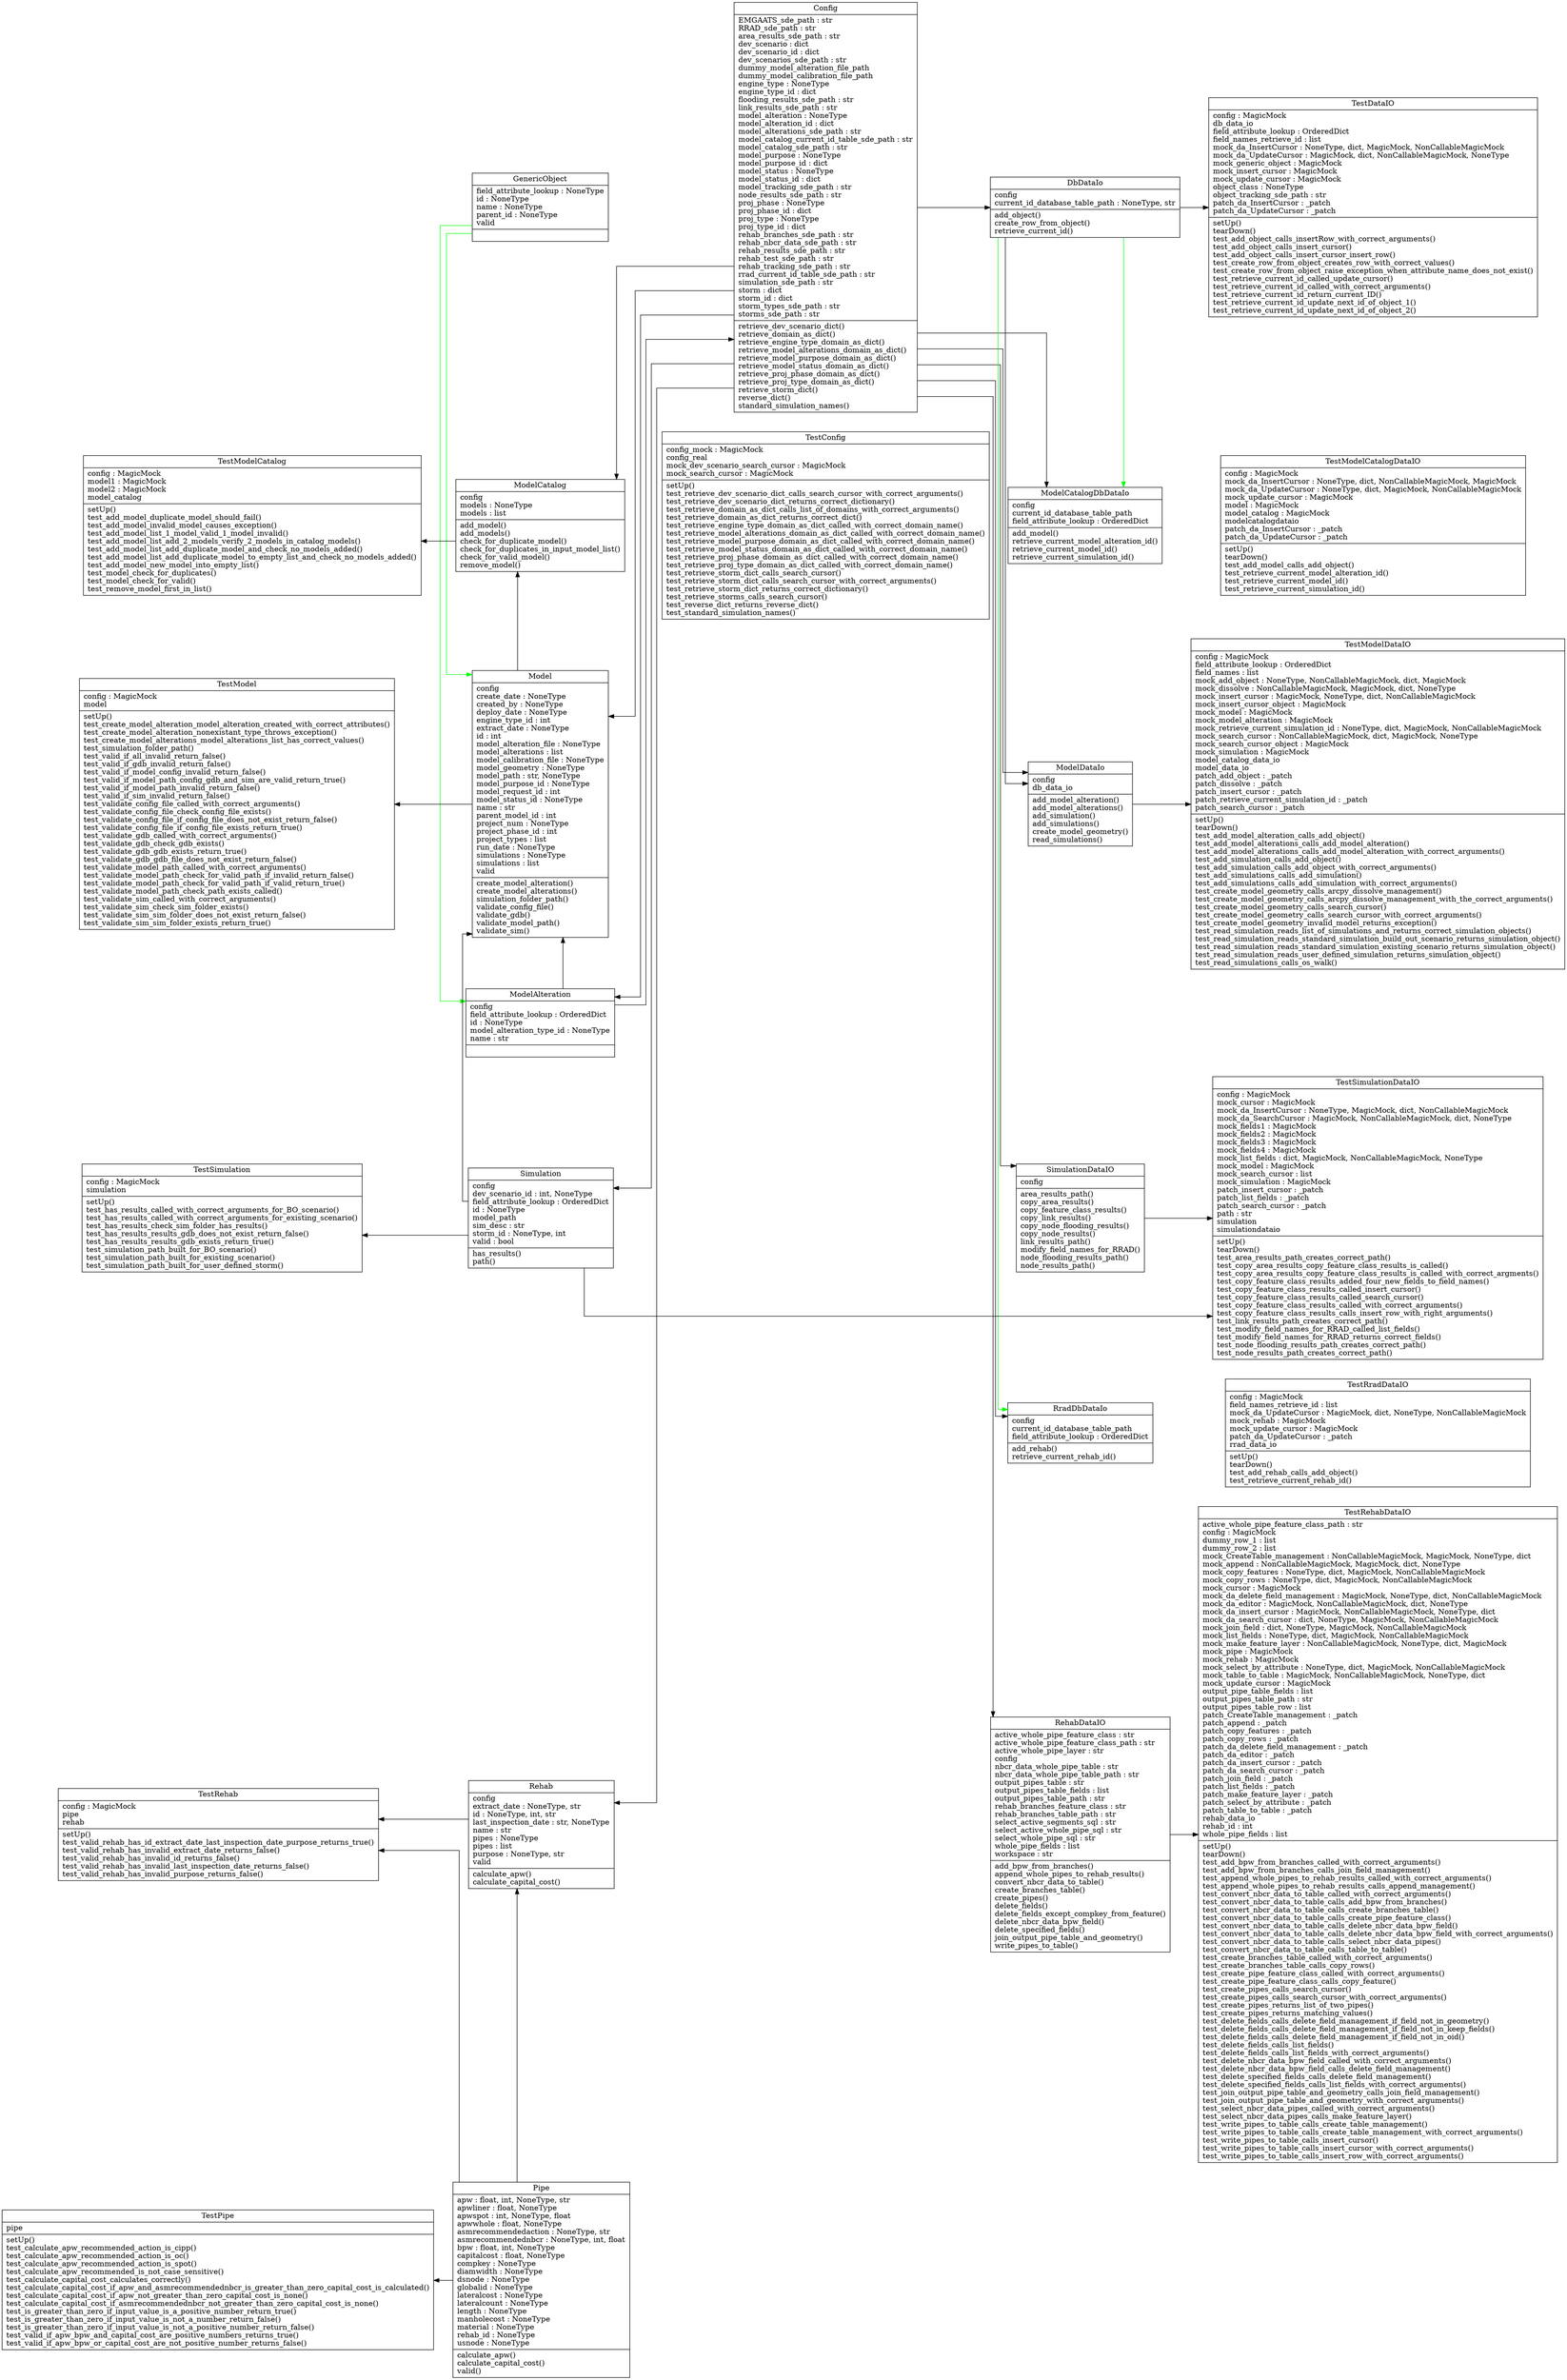 digraph "classes" {
charset="utf-8"
nodesep=0.5;
rankdir="TB";
edge [ constraint=False ];
splines="ortho";
"Config" [label="{Config|EMGAATS_sde_path : str\lRRAD_sde_path : str\larea_results_sde_path : str\ldev_scenario : dict\ldev_scenario_id : dict\ldev_scenarios_sde_path : str\ldummy_model_alteration_file_path\ldummy_model_calibration_file_path\lengine_type : NoneType\lengine_type_id : dict\lflooding_results_sde_path : str\llink_results_sde_path : str\lmodel_alteration : NoneType\lmodel_alteration_id : dict\lmodel_alterations_sde_path : str\lmodel_catalog_current_id_table_sde_path : str\lmodel_catalog_sde_path : str\lmodel_purpose : NoneType\lmodel_purpose_id : dict\lmodel_status : NoneType\lmodel_status_id : dict\lmodel_tracking_sde_path : str\lnode_results_sde_path : str\lproj_phase : NoneType\lproj_phase_id : dict\lproj_type : NoneType\lproj_type_id : dict\lrehab_branches_sde_path : str\lrehab_nbcr_data_sde_path : str\lrehab_results_sde_path : str\lrehab_test_sde_path : str\lrehab_tracking_sde_path : str\lrrad_current_id_table_sde_path : str\lsimulation_sde_path : str\lstorm : dict\lstorm_id : dict\lstorm_types_sde_path : str\lstorms_sde_path : str\l|retrieve_dev_scenario_dict()\lretrieve_domain_as_dict()\lretrieve_engine_type_domain_as_dict()\lretrieve_model_alterations_domain_as_dict()\lretrieve_model_purpose_domain_as_dict()\lretrieve_model_status_domain_as_dict()\lretrieve_proj_phase_domain_as_dict()\lretrieve_proj_type_domain_as_dict()\lretrieve_storm_dict()\lreverse_dict()\lstandard_simulation_names()\l}", shape="record"];
"DbDataIo" [label="{DbDataIo|config\lcurrent_id_database_table_path : NoneType, str\l|add_object()\lcreate_row_from_object()\lretrieve_current_id()\l}", shape="record"];
"GenericObject" [label="{GenericObject|field_attribute_lookup : NoneType\lid : NoneType\lname : NoneType\lparent_id : NoneType\lvalid\l|}", shape="record"];
"Model" [label="{Model|config\lcreate_date : NoneType\lcreated_by : NoneType\ldeploy_date : NoneType\lengine_type_id : int\lextract_date : NoneType\lid : int\lmodel_alteration_file : NoneType\lmodel_alterations : list\lmodel_calibration_file : NoneType\lmodel_geometry : NoneType\lmodel_path : str, NoneType\lmodel_purpose_id : NoneType\lmodel_request_id : int\lmodel_status_id : NoneType\lname : str\lparent_model_id : int\lproject_num : NoneType\lproject_phase_id : int\lproject_types : list\lrun_date : NoneType\lsimulations : NoneType\lsimulations : list\lvalid\l|create_model_alteration()\lcreate_model_alterations()\lsimulation_folder_path()\lvalidate_config_file()\lvalidate_gdb()\lvalidate_model_path()\lvalidate_sim()\l}", shape="record"];
"ModelAlteration" [label="{ModelAlteration|config\lfield_attribute_lookup : OrderedDict\lid : NoneType\lmodel_alteration_type_id : NoneType\lname : str\l|}", shape="record"];
"ModelCatalog" [label="{ModelCatalog|config\lmodels : NoneType\lmodels : list\l|add_model()\ladd_models()\lcheck_for_duplicate_model()\lcheck_for_duplicates_in_input_model_list()\lcheck_for_valid_model()\lremove_model()\l}", shape="record"];
"ModelCatalogDbDataIo" [label="{ModelCatalogDbDataIo|config\lcurrent_id_database_table_path\lfield_attribute_lookup : OrderedDict\l|add_model()\lretrieve_current_model_alteration_id()\lretrieve_current_model_id()\lretrieve_current_simulation_id()\l}", shape="record"];
"ModelDataIo" [label="{ModelDataIo|config\ldb_data_io\l|add_model_alteration()\ladd_model_alterations()\ladd_simulation()\ladd_simulations()\lcreate_model_geometry()\lread_simulations()\l}", shape="record"];
"Pipe" [label="{Pipe|apw : float, int, NoneType, str\lapwliner : float, NoneType\lapwspot : int, NoneType, float\lapwwhole : float, NoneType\lasmrecommendedaction : NoneType, str\lasmrecommendednbcr : NoneType, int, float\lbpw : float, int, NoneType\lcapitalcost : float, NoneType\lcompkey : NoneType\ldiamwidth : NoneType\ldsnode : NoneType\lglobalid : NoneType\llateralcost : NoneType\llateralcount : NoneType\llength : NoneType\lmanholecost : NoneType\lmaterial : NoneType\lrehab_id : NoneType\lusnode : NoneType\l|calculate_apw()\lcalculate_capital_cost()\lvalid()\l}", shape="record"];
"Rehab" [label="{Rehab|config\lextract_date : NoneType, str\lid : NoneType, int, str\llast_inspection_date : str, NoneType\lname : str\lpipes : NoneType\lpipes : list\lpurpose : NoneType, str\lvalid\l|calculate_apw()\lcalculate_capital_cost()\l}", shape="record"];
"RehabDataIO" [label="{RehabDataIO|active_whole_pipe_feature_class : str\lactive_whole_pipe_feature_class_path : str\lactive_whole_pipe_layer : str\lconfig\lnbcr_data_whole_pipe_table : str\lnbcr_data_whole_pipe_table_path : str\loutput_pipes_table : str\loutput_pipes_table_fields : list\loutput_pipes_table_path : str\lrehab_branches_feature_class : str\lrehab_branches_table_path : str\lselect_active_segments_sql : str\lselect_active_whole_pipe_sql : str\lselect_whole_pipe_sql : str\lwhole_pipe_fields : list\lworkspace : str\l|add_bpw_from_branches()\lappend_whole_pipes_to_rehab_results()\lconvert_nbcr_data_to_table()\lcreate_branches_table()\lcreate_pipes()\ldelete_fields()\ldelete_fields_except_compkey_from_feature()\ldelete_nbcr_data_bpw_field()\ldelete_specified_fields()\ljoin_output_pipe_table_and_geometry()\lwrite_pipes_to_table()\l}", shape="record"];
"RradDbDataIo" [label="{RradDbDataIo|config\lcurrent_id_database_table_path\lfield_attribute_lookup : OrderedDict\l|add_rehab()\lretrieve_current_rehab_id()\l}", shape="record"];
"Simulation" [label="{Simulation|config\ldev_scenario_id : int, NoneType\lfield_attribute_lookup : OrderedDict\lid : NoneType\lmodel_path\lsim_desc : str\lstorm_id : NoneType, int\lvalid : bool\l|has_results()\lpath()\l}", shape="record"];
"SimulationDataIO" [label="{SimulationDataIO|config\l|area_results_path()\lcopy_area_results()\lcopy_feature_class_results()\lcopy_link_results()\lcopy_node_flooding_results()\lcopy_node_results()\llink_results_path()\lmodify_field_names_for_RRAD()\lnode_flooding_results_path()\lnode_results_path()\l}", shape="record"];
"TestConfig" [label="{TestConfig|config_mock : MagicMock\lconfig_real\lmock_dev_scenario_search_cursor : MagicMock\lmock_search_cursor : MagicMock\l|setUp()\ltest_retrieve_dev_scenario_dict_calls_search_cursor_with_correct_arguments()\ltest_retrieve_dev_scenario_dict_returns_correct_dictionary()\ltest_retrieve_domain_as_dict_calls_list_of_domains_with_correct_arguments()\ltest_retrieve_domain_as_dict_returns_correct_dict()\ltest_retrieve_engine_type_domain_as_dict_called_with_correct_domain_name()\ltest_retrieve_model_alterations_domain_as_dict_called_with_correct_domain_name()\ltest_retrieve_model_purpose_domain_as_dict_called_with_correct_domain_name()\ltest_retrieve_model_status_domain_as_dict_called_with_correct_domain_name()\ltest_retrieve_proj_phase_domain_as_dict_called_with_correct_domain_name()\ltest_retrieve_proj_type_domain_as_dict_called_with_correct_domain_name()\ltest_retrieve_storm_dict_calls_search_cursor()\ltest_retrieve_storm_dict_calls_search_cursor_with_correct_arguments()\ltest_retrieve_storm_dict_returns_correct_dictionary()\ltest_retrieve_storms_calls_search_cursor()\ltest_reverse_dict_returns_reverse_dict()\ltest_standard_simulation_names()\l}", shape="record"];
"TestDataIO" [label="{TestDataIO|config : MagicMock\ldb_data_io\lfield_attribute_lookup : OrderedDict\lfield_names_retrieve_id : list\lmock_da_InsertCursor : NoneType, dict, MagicMock, NonCallableMagicMock\lmock_da_UpdateCursor : MagicMock, dict, NonCallableMagicMock, NoneType\lmock_generic_object : MagicMock\lmock_insert_cursor : MagicMock\lmock_update_cursor : MagicMock\lobject_class : NoneType\lobject_tracking_sde_path : str\lpatch_da_InsertCursor : _patch\lpatch_da_UpdateCursor : _patch\l|setUp()\ltearDown()\ltest_add_object_calls_insertRow_with_correct_arguments()\ltest_add_object_calls_insert_cursor()\ltest_add_object_calls_insert_cursor_insert_row()\ltest_create_row_from_object_creates_row_with_correct_values()\ltest_create_row_from_object_raise_exception_when_attribute_name_does_not_exist()\ltest_retrieve_current_id_called_update_cursor()\ltest_retrieve_current_id_called_with_correct_arguments()\ltest_retrieve_current_id_return_current_ID()\ltest_retrieve_current_id_update_next_id_of_object_1()\ltest_retrieve_current_id_update_next_id_of_object_2()\l}", shape="record"];
"TestModel" [label="{TestModel|config : MagicMock\lmodel\l|setUp()\ltest_create_model_alteration_model_alteration_created_with_correct_attributes()\ltest_create_model_alteration_nonexistant_type_throws_exception()\ltest_create_model_alterations_model_alterations_list_has_correct_values()\ltest_simulation_folder_path()\ltest_valid_if_all_invalid_return_false()\ltest_valid_if_gdb_invalid_return_false()\ltest_valid_if_model_config_invalid_return_false()\ltest_valid_if_model_path_config_gdb_and_sim_are_valid_return_true()\ltest_valid_if_model_path_invalid_return_false()\ltest_valid_if_sim_invalid_return_false()\ltest_validate_config_file_called_with_correct_arguments()\ltest_validate_config_file_check_config_file_exists()\ltest_validate_config_file_if_config_file_does_not_exist_return_false()\ltest_validate_config_file_if_config_file_exists_return_true()\ltest_validate_gdb_called_with_correct_arguments()\ltest_validate_gdb_check_gdb_exists()\ltest_validate_gdb_gdb_exists_return_true()\ltest_validate_gdb_gdb_file_does_not_exist_return_false()\ltest_validate_model_path_called_with_correct_arguments()\ltest_validate_model_path_check_for_valid_path_if_invalid_return_false()\ltest_validate_model_path_check_for_valid_path_if_valid_return_true()\ltest_validate_model_path_check_path_exists_called()\ltest_validate_sim_called_with_correct_arguments()\ltest_validate_sim_check_sim_folder_exists()\ltest_validate_sim_sim_folder_does_not_exist_return_false()\ltest_validate_sim_sim_folder_exists_return_true()\l}", shape="record"];
"TestModelCatalog" [label="{TestModelCatalog|config : MagicMock\lmodel1 : MagicMock\lmodel2 : MagicMock\lmodel_catalog\l|setUp()\ltest_add_model_duplicate_model_should_fail()\ltest_add_model_invalid_model_causes_exception()\ltest_add_model_list_1_model_valid_1_model_invalid()\ltest_add_model_list_add_2_models_verify_2_models_in_catalog_models()\ltest_add_model_list_add_duplicate_model_and_check_no_models_added()\ltest_add_model_list_add_duplicate_model_to_empty_list_and_check_no_models_added()\ltest_add_model_new_model_into_empty_list()\ltest_model_check_for_duplicates()\ltest_model_check_for_valid()\ltest_remove_model_first_in_list()\l}", shape="record"];
"TestModelCatalogDataIO" [label="{TestModelCatalogDataIO|config : MagicMock\lmock_da_InsertCursor : NoneType, dict, NonCallableMagicMock, MagicMock\lmock_da_UpdateCursor : NoneType, dict, MagicMock, NonCallableMagicMock\lmock_update_cursor : MagicMock\lmodel : MagicMock\lmodel_catalog : MagicMock\lmodelcatalogdataio\lpatch_da_InsertCursor : _patch\lpatch_da_UpdateCursor : _patch\l|setUp()\ltearDown()\ltest_add_model_calls_add_object()\ltest_retrieve_current_model_alteration_id()\ltest_retrieve_current_model_id()\ltest_retrieve_current_simulation_id()\l}", shape="record"];
"TestModelDataIO" [label="{TestModelDataIO|config : MagicMock\lfield_attribute_lookup : OrderedDict\lfield_names : list\lmock_add_object : NoneType, NonCallableMagicMock, dict, MagicMock\lmock_dissolve : NonCallableMagicMock, MagicMock, dict, NoneType\lmock_insert_cursor : MagicMock, NoneType, dict, NonCallableMagicMock\lmock_insert_cursor_object : MagicMock\lmock_model : MagicMock\lmock_model_alteration : MagicMock\lmock_retrieve_current_simulation_id : NoneType, dict, MagicMock, NonCallableMagicMock\lmock_search_cursor : NonCallableMagicMock, dict, MagicMock, NoneType\lmock_search_cursor_object : MagicMock\lmock_simulation : MagicMock\lmodel_catalog_data_io\lmodel_data_io\lpatch_add_object : _patch\lpatch_dissolve : _patch\lpatch_insert_cursor : _patch\lpatch_retrieve_current_simulation_id : _patch\lpatch_search_cursor : _patch\l|setUp()\ltearDown()\ltest_add_model_alteration_calls_add_object()\ltest_add_model_alterations_calls_add_model_alteration()\ltest_add_model_alterations_calls_add_model_alteration_with_correct_arguments()\ltest_add_simulation_calls_add_object()\ltest_add_simulation_calls_add_object_with_correct_arguments()\ltest_add_simulations_calls_add_simulation()\ltest_add_simulations_calls_add_simulation_with_correct_arguments()\ltest_create_model_geometry_calls_arcpy_dissolve_management()\ltest_create_model_geometry_calls_arcpy_dissolve_management_with_the_correct_arguments()\ltest_create_model_geometry_calls_search_cursor()\ltest_create_model_geometry_calls_search_cursor_with_correct_arguments()\ltest_create_model_geometry_invalid_model_returns_exception()\ltest_read_simulation_reads_list_of_simulations_and_returns_correct_simulation_objects()\ltest_read_simulation_reads_standard_simulation_build_out_scenario_returns_simulation_object()\ltest_read_simulation_reads_standard_simulation_existing_scenario_returns_simulation_object()\ltest_read_simulation_reads_user_defined_simulation_returns_simulation_object()\ltest_read_simulations_calls_os_walk()\l}", shape="record"];
"TestPipe" [label="{TestPipe|pipe\l|setUp()\ltest_calculate_apw_recommended_action_is_cipp()\ltest_calculate_apw_recommended_action_is_oc()\ltest_calculate_apw_recommended_action_is_spot()\ltest_calculate_apw_recommended_is_not_case_sensitive()\ltest_calculate_capital_cost_calculates_correctly()\ltest_calculate_capital_cost_if_apw_and_asmrecommendednbcr_is_greater_than_zero_capital_cost_is_calculated()\ltest_calculate_capital_cost_if_apw_not_greater_than_zero_capital_cost_is_none()\ltest_calculate_capital_cost_if_asmrecommendednbcr_not_greater_than_zero_capital_cost_is_none()\ltest_is_greater_than_zero_if_input_value_is_a_positive_number_return_true()\ltest_is_greater_than_zero_if_input_value_is_not_a_number_return_false()\ltest_is_greater_than_zero_if_input_value_is_not_a_positive_number_return_false()\ltest_valid_if_apw_bpw_and_capital_cost_are_positive_numbers_returns_true()\ltest_valid_if_apw_bpw_or_capital_cost_are_not_positive_number_returns_false()\l}", shape="record"];
"TestRehab" [label="{TestRehab|config : MagicMock\lpipe\lrehab\l|setUp()\ltest_valid_rehab_has_id_extract_date_last_inspection_date_purpose_returns_true()\ltest_valid_rehab_has_invalid_extract_date_returns_false()\ltest_valid_rehab_has_invalid_id_returns_false()\ltest_valid_rehab_has_invalid_last_inspection_date_returns_false()\ltest_valid_rehab_has_invalid_purpose_returns_false()\l}", shape="record"];
"TestRehabDataIO" [label="{TestRehabDataIO|active_whole_pipe_feature_class_path : str\lconfig : MagicMock\ldummy_row_1 : list\ldummy_row_2 : list\lmock_CreateTable_management : NonCallableMagicMock, MagicMock, NoneType, dict\lmock_append : NonCallableMagicMock, MagicMock, dict, NoneType\lmock_copy_features : NoneType, dict, MagicMock, NonCallableMagicMock\lmock_copy_rows : NoneType, dict, MagicMock, NonCallableMagicMock\lmock_cursor : MagicMock\lmock_da_delete_field_management : MagicMock, NoneType, dict, NonCallableMagicMock\lmock_da_editor : MagicMock, NonCallableMagicMock, dict, NoneType\lmock_da_insert_cursor : MagicMock, NonCallableMagicMock, NoneType, dict\lmock_da_search_cursor : dict, NoneType, MagicMock, NonCallableMagicMock\lmock_join_field : dict, NoneType, MagicMock, NonCallableMagicMock\lmock_list_fields : NoneType, dict, MagicMock, NonCallableMagicMock\lmock_make_feature_layer : NonCallableMagicMock, NoneType, dict, MagicMock\lmock_pipe : MagicMock\lmock_rehab : MagicMock\lmock_select_by_attribute : NoneType, dict, MagicMock, NonCallableMagicMock\lmock_table_to_table : MagicMock, NonCallableMagicMock, NoneType, dict\lmock_update_cursor : MagicMock\loutput_pipe_table_fields : list\loutput_pipes_table_path : str\loutput_pipes_table_row : list\lpatch_CreateTable_management : _patch\lpatch_append : _patch\lpatch_copy_features : _patch\lpatch_copy_rows : _patch\lpatch_da_delete_field_management : _patch\lpatch_da_editor : _patch\lpatch_da_insert_cursor : _patch\lpatch_da_search_cursor : _patch\lpatch_join_field : _patch\lpatch_list_fields : _patch\lpatch_make_feature_layer : _patch\lpatch_select_by_attribute : _patch\lpatch_table_to_table : _patch\lrehab_data_io\lrehab_id : int\lwhole_pipe_fields : list\l|setUp()\ltearDown()\ltest_add_bpw_from_branches_called_with_correct_arguments()\ltest_add_bpw_from_branches_calls_join_field_management()\ltest_append_whole_pipes_to_rehab_results_called_with_correct_arguments()\ltest_append_whole_pipes_to_rehab_results_calls_append_management()\ltest_convert_nbcr_data_to_table_called_with_correct_arguments()\ltest_convert_nbcr_data_to_table_calls_add_bpw_from_branches()\ltest_convert_nbcr_data_to_table_calls_create_branches_table()\ltest_convert_nbcr_data_to_table_calls_create_pipe_feature_class()\ltest_convert_nbcr_data_to_table_calls_delete_nbcr_data_bpw_field()\ltest_convert_nbcr_data_to_table_calls_delete_nbcr_data_bpw_field_with_correct_arguments()\ltest_convert_nbcr_data_to_table_calls_select_nbcr_data_pipes()\ltest_convert_nbcr_data_to_table_calls_table_to_table()\ltest_create_branches_table_called_with_correct_arguments()\ltest_create_branches_table_calls_copy_rows()\ltest_create_pipe_feature_class_called_with_correct_arguments()\ltest_create_pipe_feature_class_calls_copy_feature()\ltest_create_pipes_calls_search_cursor()\ltest_create_pipes_calls_search_cursor_with_correct_arguments()\ltest_create_pipes_returns_list_of_two_pipes()\ltest_create_pipes_returns_matching_values()\ltest_delete_fields_calls_delete_field_management_if_field_not_in_geometry()\ltest_delete_fields_calls_delete_field_management_if_field_not_in_keep_fields()\ltest_delete_fields_calls_delete_field_management_if_field_not_in_oid()\ltest_delete_fields_calls_list_fields()\ltest_delete_fields_calls_list_fields_with_correct_arguments()\ltest_delete_nbcr_data_bpw_field_called_with_correct_arguments()\ltest_delete_nbcr_data_bpw_field_calls_delete_field_management()\ltest_delete_specified_fields_calls_delete_field_management()\ltest_delete_specified_fields_calls_list_fields_with_correct_arguments()\ltest_join_output_pipe_table_and_geometry_calls_join_field_management()\ltest_join_output_pipe_table_and_geometry_with_correct_arguments()\ltest_select_nbcr_data_pipes_called_with_correct_arguments()\ltest_select_nbcr_data_pipes_calls_make_feature_layer()\ltest_write_pipes_to_table_calls_create_table_management()\ltest_write_pipes_to_table_calls_create_table_management_with_correct_arguments()\ltest_write_pipes_to_table_calls_insert_cursor()\ltest_write_pipes_to_table_calls_insert_cursor_with_correct_arguments()\ltest_write_pipes_to_table_calls_insert_row_with_correct_arguments()\l}", shape="record"];
"TestRradDataIO" [label="{TestRradDataIO|config : MagicMock\lfield_names_retrieve_id : list\lmock_da_UpdateCursor : MagicMock, dict, NoneType, NonCallableMagicMock\lmock_rehab : MagicMock\lmock_update_cursor : MagicMock\lpatch_da_UpdateCursor : _patch\lrrad_data_io\l|setUp()\ltearDown()\ltest_add_rehab_calls_add_object()\ltest_retrieve_current_rehab_id()\l}", shape="record"];
"TestSimulation" [label="{TestSimulation|config : MagicMock\lsimulation\l|setUp()\ltest_has_results_called_with_correct_arguments_for_BO_scenario()\ltest_has_results_called_with_correct_arguments_for_existing_scenario()\ltest_has_results_check_sim_folder_has_results()\ltest_has_results_results_gdb_does_not_exist_return_false()\ltest_has_results_results_gdb_exists_return_true()\ltest_simulation_path_built_for_BO_scenario()\ltest_simulation_path_built_for_existing_scenario()\ltest_simulation_path_built_for_user_defined_storm()\l}", shape="record"];
"TestSimulationDataIO" [label="{TestSimulationDataIO|config : MagicMock\lmock_cursor : MagicMock\lmock_da_InsertCursor : NoneType, MagicMock, dict, NonCallableMagicMock\lmock_da_SearchCursor : MagicMock, NonCallableMagicMock, dict, NoneType\lmock_fields1 : MagicMock\lmock_fields2 : MagicMock\lmock_fields3 : MagicMock\lmock_fields4 : MagicMock\lmock_list_fields : dict, MagicMock, NonCallableMagicMock, NoneType\lmock_model : MagicMock\lmock_search_cursor : list\lmock_simulation : MagicMock\lpatch_insert_cursor : _patch\lpatch_list_fields : _patch\lpatch_search_cursor : _patch\lpath : str\lsimulation\lsimulationdataio\l|setUp()\ltearDown()\ltest_area_results_path_creates_correct_path()\ltest_copy_area_results_copy_feature_class_results_is_called()\ltest_copy_area_results_copy_feature_class_results_is_called_with_correct_argments()\ltest_copy_feature_class_results_added_four_new_fields_to_field_names()\ltest_copy_feature_class_results_called_insert_cursor()\ltest_copy_feature_class_results_called_search_cursor()\ltest_copy_feature_class_results_called_with_correct_arguments()\ltest_copy_feature_class_results_calls_insert_row_with_right_arguments()\ltest_link_results_path_creates_correct_path()\ltest_modify_field_names_for_RRAD_called_list_fields()\ltest_modify_field_names_for_RRAD_returns_correct_fields()\ltest_node_flooding_results_path_creates_correct_path()\ltest_node_results_path_creates_correct_path()\l}", shape="record"];

"_d0" [label="_d0", shape="record" style=invis];
"_d2" [label="_d2", shape="record" style=invis];
"_d7" [label="_d7", shape="record" style=invis];
"_d8" [label="_d8", shape="record" style=invis];
"_d1" [label="_d1", shape="record" style=invis];
"_d3" [label="_d3", shape="record" style=invis];
"_d6" [label="_d6", shape="record" style=invis];
"_d9" [label="_d9", shape="record" style=invis];
"_d10" [label="_d10", shape="record" style=invis];
"_d11" [label="_d11", shape="record" style=invis];
"_d4" [label="_d4", shape="record" style=invis];
"_d12" [label="_d12", shape="record" style=invis];
"_d5" [label="_d5", shape="record" style=invis];
"_d13" [label="_d13", shape="record" style=invis];

{rank= tb "_d0"->"TestModelCatalog"->"TestModel"->"_d2"->"TestSimulation"->"_d7"->"TestRehab"->"TestPipe" [constraint=true style=invis]};
{rank= tb "GenericObject"->"ModelCatalog"->"Model"->"ModelAlteration"->"Simulation"->"_d8"->"Rehab"->"Pipe" [constraint=true style=invis]};
{rank= tb "Config"->"TestConfig"->"_d1"->"_d3"->"_d6"->"_d9"->"_d10"->"_d11" [constraint=true style=invis]};
{rank= tb "DbDataIo"->"ModelCatalogDbDataIo"->"ModelDataIo"->"_d4"->"SimulationDataIO"->"RradDbDataIo"->"RehabDataIO"->"_d12" [constraint=true style=invis]};
{rank= tb "TestDataIO"->"TestModelCatalogDataIO"->"TestModelDataIO"->"_d5"->"TestSimulationDataIO"->"TestRradDataIO"->"TestRehabDataIO"->"_d13" [constraint=true style=invis]};
{rank= same TestModelCatalog->ModelCatalog->TestConfig->ModelCatalogDbDataIo->TestModelCatalogDataIO [constraint=True style=invis]};
"ModelAlteration"->"Config";
"Config"->"DbDataIo";
"DbDataIo"->"TestDataIO";
"ModelCatalog"->"TestModelCatalog";
"Config"->"ModelCatalog";
"Model"->"ModelCatalog";
"Config"->"ModelCatalogDbDataIo";
"Model"->"TestModel";
"Config"->"Model";
"ModelAlteration"->"Model";
"Simulation"->"Model";
"Config"->"ModelDataIo";
"DbDataIo"->"ModelDataIo";
"ModelDataIo"->"TestModelDataIO";
"Config"->"ModelAlteration";
"Simulation"->"TestSimulation";
"Config"->"Simulation";
"Config"->"SimulationDataIO";
"Simulation"->"TestSimulationDataIO";
"SimulationDataIO"->"TestSimulationDataIO";
"Config"->"RradDbDataIo";
"Rehab"->"TestRehab";
"Pipe"->"TestRehab";
"Config"->"Rehab";
"Pipe"->"Rehab";
"Config"->"RehabDataIO";
"RehabDataIO"->"TestRehabDataIO";
"Pipe"->"TestPipe";
"DbDataIo"->"ModelCatalogDbDataIo" [color="green"];
"GenericObject"->"Model" [color="green"];
"GenericObject"->"ModelAlteration" [color="green"];
"DbDataIo"->"RradDbDataIo" [color="green"];
}